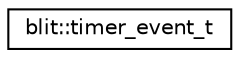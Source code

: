 digraph "Graphical Class Hierarchy"
{
  edge [fontname="Helvetica",fontsize="10",labelfontname="Helvetica",labelfontsize="10"];
  node [fontname="Helvetica",fontsize="10",shape=record];
  rankdir="LR";
  Node0 [label="blit::timer_event_t",height=0.2,width=0.4,color="black", fillcolor="white", style="filled",URL="$structblit_1_1timer__event__t.html"];
}

